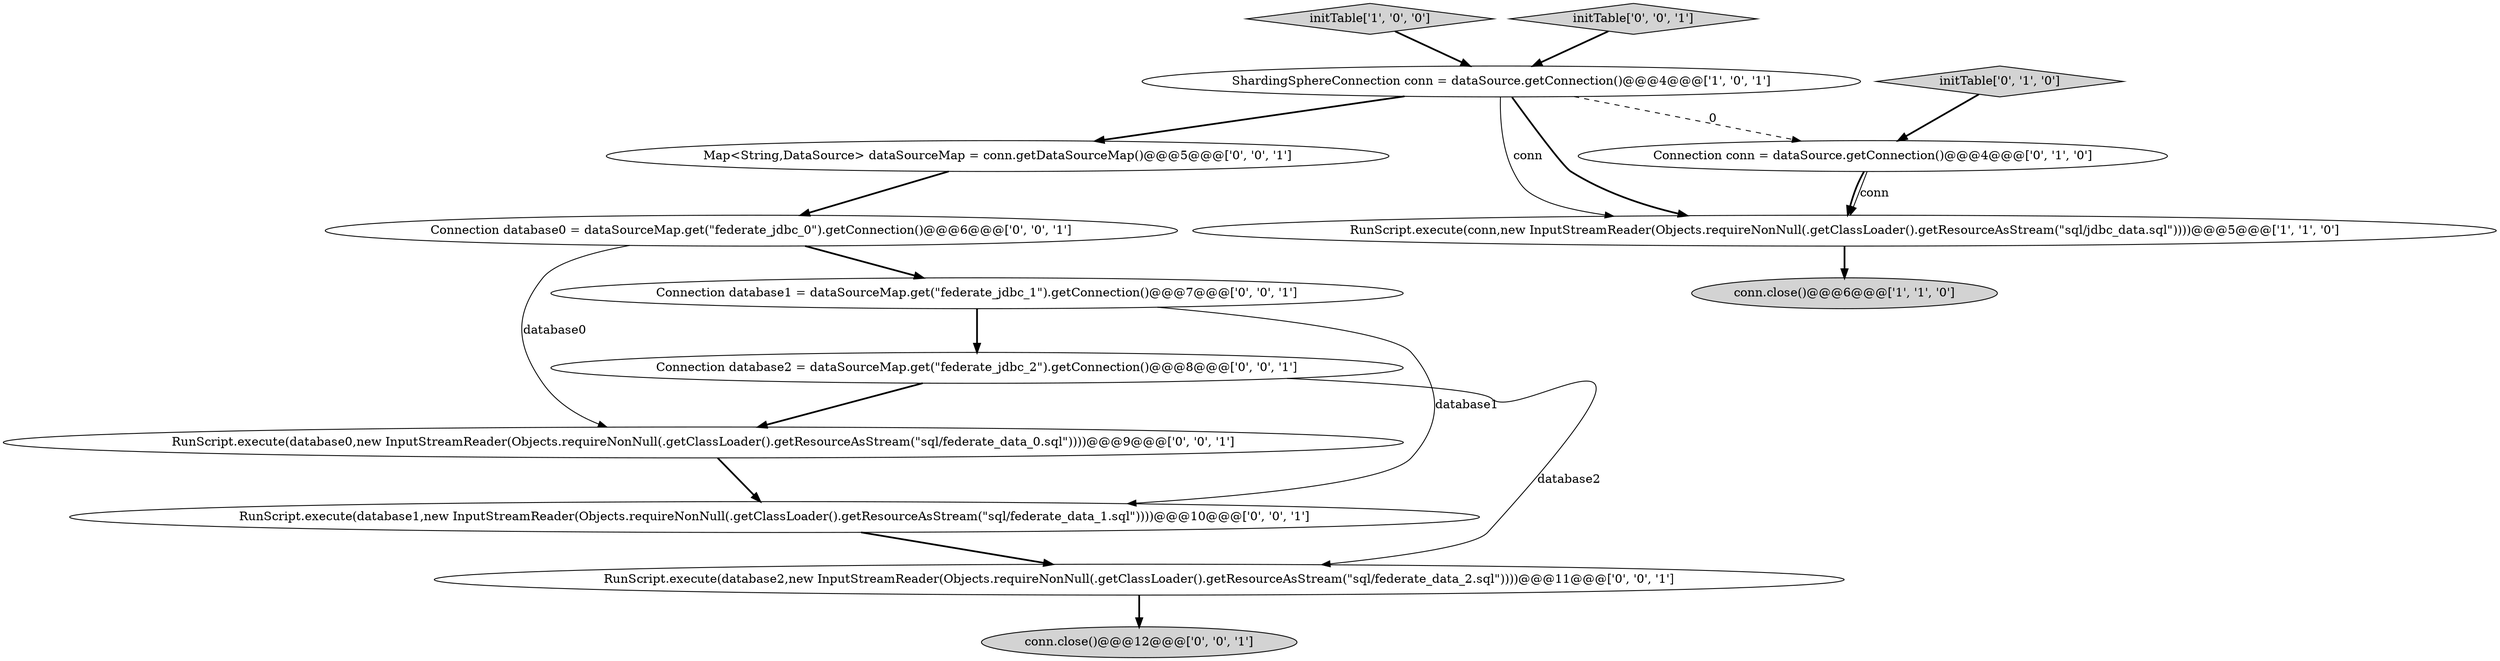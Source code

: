 digraph {
7 [style = filled, label = "RunScript.execute(database1,new InputStreamReader(Objects.requireNonNull(.getClassLoader().getResourceAsStream(\"sql/federate_data_1.sql\"))))@@@10@@@['0', '0', '1']", fillcolor = white, shape = ellipse image = "AAA0AAABBB3BBB"];
12 [style = filled, label = "Map<String,DataSource> dataSourceMap = conn.getDataSourceMap()@@@5@@@['0', '0', '1']", fillcolor = white, shape = ellipse image = "AAA0AAABBB3BBB"];
11 [style = filled, label = "conn.close()@@@12@@@['0', '0', '1']", fillcolor = lightgray, shape = ellipse image = "AAA0AAABBB3BBB"];
9 [style = filled, label = "RunScript.execute(database0,new InputStreamReader(Objects.requireNonNull(.getClassLoader().getResourceAsStream(\"sql/federate_data_0.sql\"))))@@@9@@@['0', '0', '1']", fillcolor = white, shape = ellipse image = "AAA0AAABBB3BBB"];
3 [style = filled, label = "initTable['1', '0', '0']", fillcolor = lightgray, shape = diamond image = "AAA0AAABBB1BBB"];
13 [style = filled, label = "Connection database0 = dataSourceMap.get(\"federate_jdbc_0\").getConnection()@@@6@@@['0', '0', '1']", fillcolor = white, shape = ellipse image = "AAA0AAABBB3BBB"];
6 [style = filled, label = "Connection database1 = dataSourceMap.get(\"federate_jdbc_1\").getConnection()@@@7@@@['0', '0', '1']", fillcolor = white, shape = ellipse image = "AAA0AAABBB3BBB"];
2 [style = filled, label = "conn.close()@@@6@@@['1', '1', '0']", fillcolor = lightgray, shape = ellipse image = "AAA0AAABBB1BBB"];
8 [style = filled, label = "initTable['0', '0', '1']", fillcolor = lightgray, shape = diamond image = "AAA0AAABBB3BBB"];
10 [style = filled, label = "Connection database2 = dataSourceMap.get(\"federate_jdbc_2\").getConnection()@@@8@@@['0', '0', '1']", fillcolor = white, shape = ellipse image = "AAA0AAABBB3BBB"];
1 [style = filled, label = "ShardingSphereConnection conn = dataSource.getConnection()@@@4@@@['1', '0', '1']", fillcolor = white, shape = ellipse image = "AAA0AAABBB1BBB"];
5 [style = filled, label = "Connection conn = dataSource.getConnection()@@@4@@@['0', '1', '0']", fillcolor = white, shape = ellipse image = "AAA1AAABBB2BBB"];
14 [style = filled, label = "RunScript.execute(database2,new InputStreamReader(Objects.requireNonNull(.getClassLoader().getResourceAsStream(\"sql/federate_data_2.sql\"))))@@@11@@@['0', '0', '1']", fillcolor = white, shape = ellipse image = "AAA0AAABBB3BBB"];
0 [style = filled, label = "RunScript.execute(conn,new InputStreamReader(Objects.requireNonNull(.getClassLoader().getResourceAsStream(\"sql/jdbc_data.sql\"))))@@@5@@@['1', '1', '0']", fillcolor = white, shape = ellipse image = "AAA0AAABBB1BBB"];
4 [style = filled, label = "initTable['0', '1', '0']", fillcolor = lightgray, shape = diamond image = "AAA0AAABBB2BBB"];
4->5 [style = bold, label=""];
3->1 [style = bold, label=""];
13->6 [style = bold, label=""];
5->0 [style = bold, label=""];
5->0 [style = solid, label="conn"];
10->9 [style = bold, label=""];
8->1 [style = bold, label=""];
10->14 [style = solid, label="database2"];
0->2 [style = bold, label=""];
1->5 [style = dashed, label="0"];
14->11 [style = bold, label=""];
6->7 [style = solid, label="database1"];
1->12 [style = bold, label=""];
7->14 [style = bold, label=""];
13->9 [style = solid, label="database0"];
1->0 [style = solid, label="conn"];
12->13 [style = bold, label=""];
1->0 [style = bold, label=""];
6->10 [style = bold, label=""];
9->7 [style = bold, label=""];
}
